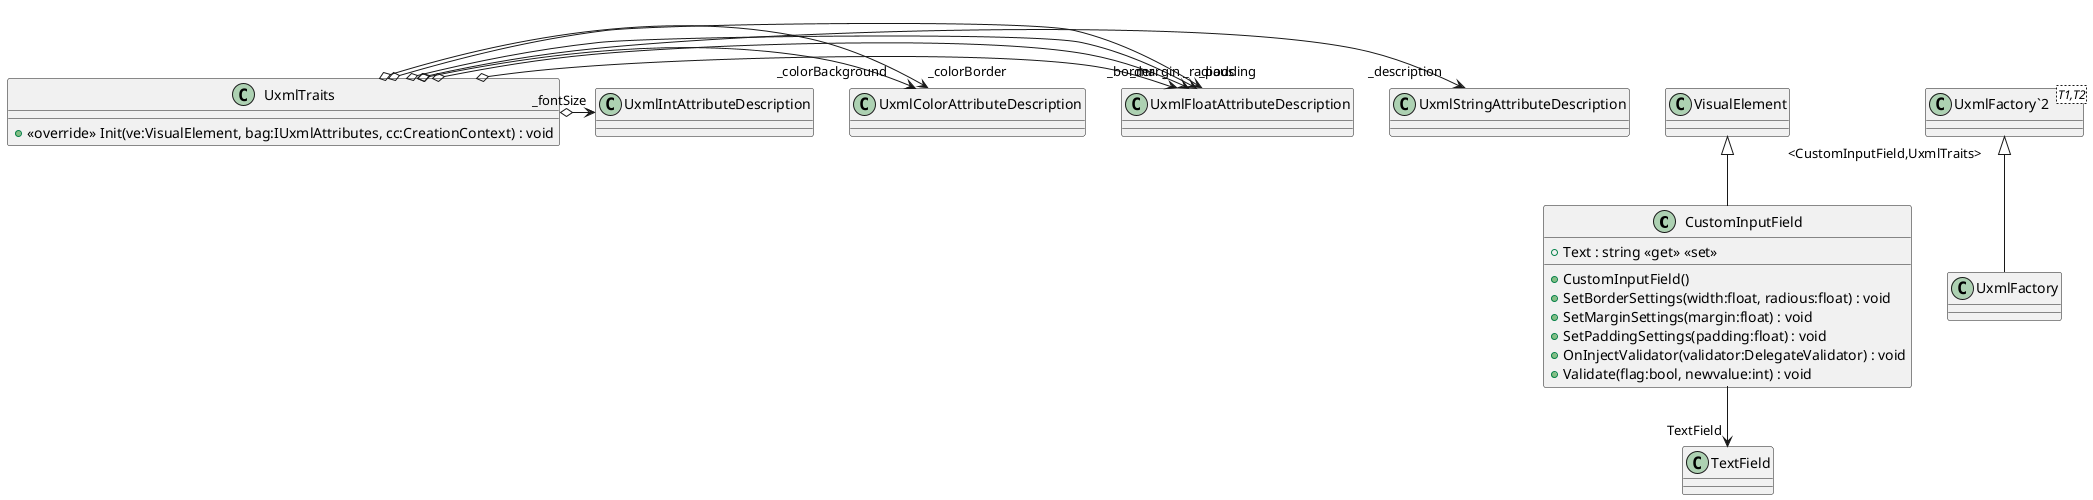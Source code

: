 @startuml
class CustomInputField {
    + CustomInputField()
    + SetBorderSettings(width:float, radious:float) : void
    + SetMarginSettings(margin:float) : void
    + SetPaddingSettings(padding:float) : void
    + OnInjectValidator(validator:DelegateValidator) : void
    + Validate(flag:bool, newvalue:int) : void
    + Text : string <<get>> <<set>>
}
class UxmlFactory {
}
class UxmlTraits {
    + <<override>> Init(ve:VisualElement, bag:IUxmlAttributes, cc:CreationContext) : void
}
class "UxmlFactory`2"<T1,T2> {
}
VisualElement <|-- CustomInputField
CustomInputField --> "TextField" TextField
"UxmlFactory`2" "<CustomInputField,UxmlTraits>" <|-- UxmlFactory
UxmlTraits o-> "_description" UxmlStringAttributeDescription
UxmlTraits o-> "_border" UxmlFloatAttributeDescription
UxmlTraits o-> "_radious" UxmlFloatAttributeDescription
UxmlTraits o-> "_margin" UxmlFloatAttributeDescription
UxmlTraits o-> "_padding" UxmlFloatAttributeDescription
UxmlTraits o-> "_colorBackground" UxmlColorAttributeDescription
UxmlTraits o-> "_colorBorder" UxmlColorAttributeDescription
UxmlTraits o-> "_fontSize" UxmlIntAttributeDescription
@enduml
